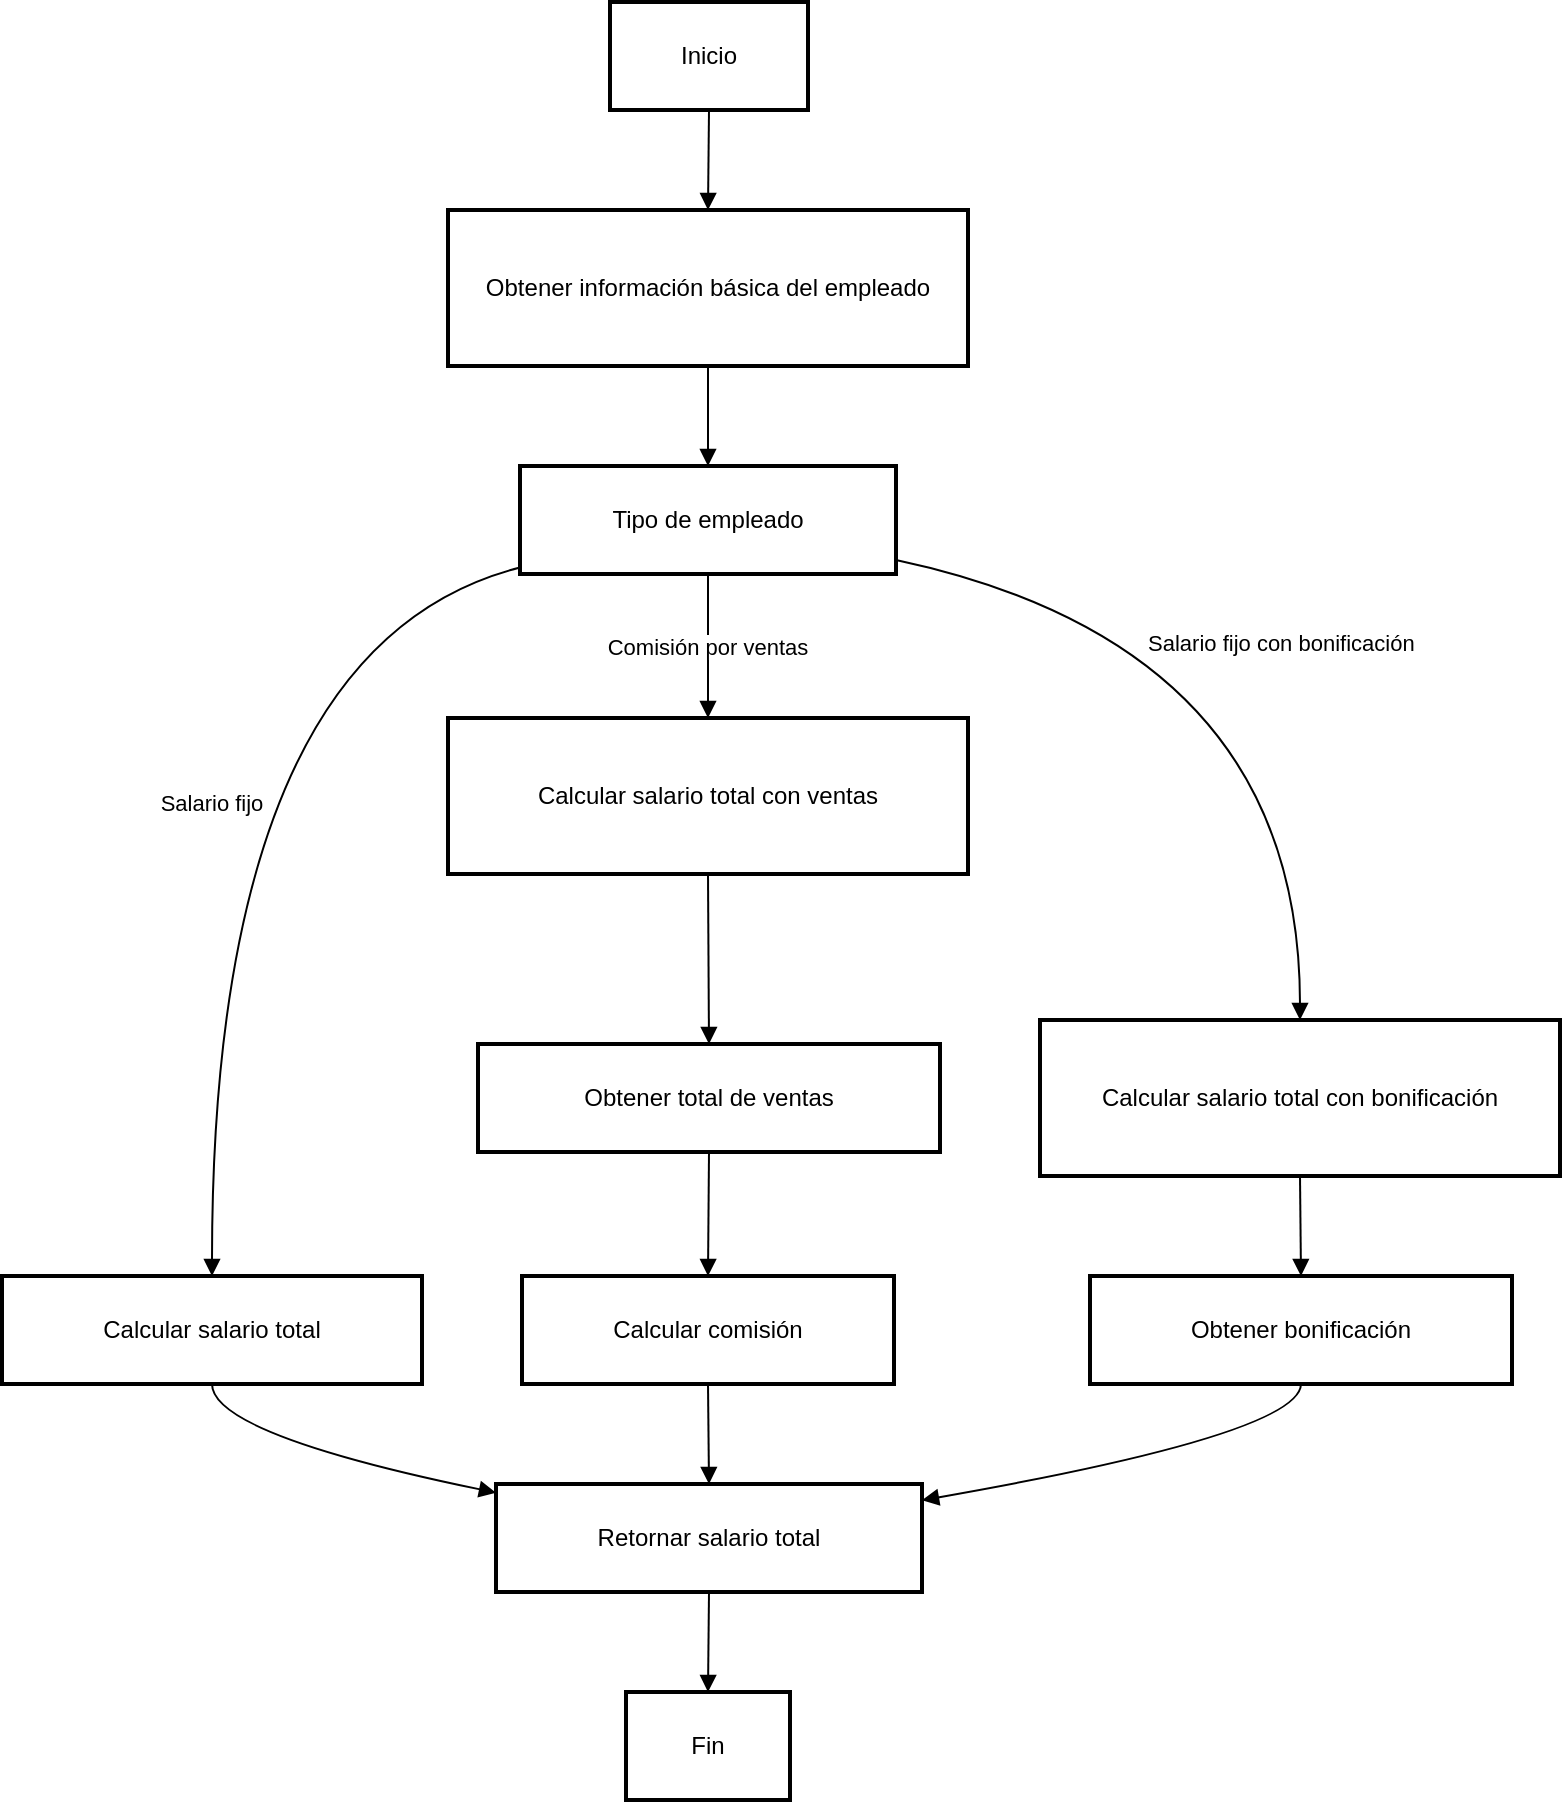 <mxfile version="27.0.5">
  <diagram name="Página-1" id="T6_YwW2JTZr8Dgz4vGaV">
    <mxGraphModel dx="1240" dy="580" grid="1" gridSize="10" guides="1" tooltips="1" connect="1" arrows="1" fold="1" page="1" pageScale="1" pageWidth="827" pageHeight="1169" math="0" shadow="0">
      <root>
        <mxCell id="0" />
        <mxCell id="1" parent="0" />
        <mxCell id="2" value="Inicio" style="whiteSpace=wrap;strokeWidth=2;" parent="1" vertex="1">
          <mxGeometry x="312" y="8" width="99" height="54" as="geometry" />
        </mxCell>
        <mxCell id="3" value="Obtener información básica del empleado" style="whiteSpace=wrap;strokeWidth=2;" parent="1" vertex="1">
          <mxGeometry x="231" y="112" width="260" height="78" as="geometry" />
        </mxCell>
        <mxCell id="4" value="Tipo de empleado" style="whiteSpace=wrap;strokeWidth=2;" parent="1" vertex="1">
          <mxGeometry x="267" y="240" width="188" height="54" as="geometry" />
        </mxCell>
        <mxCell id="5" value="Calcular salario total" style="whiteSpace=wrap;strokeWidth=2;" parent="1" vertex="1">
          <mxGeometry x="8" y="645" width="210" height="54" as="geometry" />
        </mxCell>
        <mxCell id="6" value="Calcular salario total con ventas" style="whiteSpace=wrap;strokeWidth=2;" parent="1" vertex="1">
          <mxGeometry x="231" y="366" width="260" height="78" as="geometry" />
        </mxCell>
        <mxCell id="7" value="Calcular salario total con bonificación" style="whiteSpace=wrap;strokeWidth=2;" parent="1" vertex="1">
          <mxGeometry x="527" y="517" width="260" height="78" as="geometry" />
        </mxCell>
        <mxCell id="8" value="Retornar salario total" style="whiteSpace=wrap;strokeWidth=2;" parent="1" vertex="1">
          <mxGeometry x="255" y="749" width="213" height="54" as="geometry" />
        </mxCell>
        <mxCell id="9" value="Obtener total de ventas" style="whiteSpace=wrap;strokeWidth=2;" parent="1" vertex="1">
          <mxGeometry x="246" y="529" width="231" height="54" as="geometry" />
        </mxCell>
        <mxCell id="10" value="Calcular comisión" style="whiteSpace=wrap;strokeWidth=2;" parent="1" vertex="1">
          <mxGeometry x="268" y="645" width="186" height="54" as="geometry" />
        </mxCell>
        <mxCell id="11" value="Obtener bonificación" style="whiteSpace=wrap;strokeWidth=2;" parent="1" vertex="1">
          <mxGeometry x="552" y="645" width="211" height="54" as="geometry" />
        </mxCell>
        <mxCell id="12" value="Fin" style="whiteSpace=wrap;strokeWidth=2;" parent="1" vertex="1">
          <mxGeometry x="320" y="853" width="82" height="54" as="geometry" />
        </mxCell>
        <mxCell id="13" value="" style="curved=1;startArrow=none;endArrow=block;exitX=0.5;exitY=1;entryX=0.5;entryY=0;" parent="1" source="2" target="3" edge="1">
          <mxGeometry relative="1" as="geometry">
            <Array as="points" />
          </mxGeometry>
        </mxCell>
        <mxCell id="14" value="" style="curved=1;startArrow=none;endArrow=block;exitX=0.5;exitY=1;entryX=0.5;entryY=0;" parent="1" source="3" target="4" edge="1">
          <mxGeometry relative="1" as="geometry">
            <Array as="points" />
          </mxGeometry>
        </mxCell>
        <mxCell id="15" value="Salario fijo" style="curved=1;startArrow=none;endArrow=block;exitX=0;exitY=0.94;entryX=0.5;entryY=0;" parent="1" source="4" target="5" edge="1">
          <mxGeometry relative="1" as="geometry">
            <Array as="points">
              <mxPoint x="113" y="330" />
            </Array>
          </mxGeometry>
        </mxCell>
        <mxCell id="16" value="Comisión por ventas" style="curved=1;startArrow=none;endArrow=block;exitX=0.5;exitY=1;entryX=0.5;entryY=0.01;" parent="1" source="4" target="6" edge="1">
          <mxGeometry relative="1" as="geometry">
            <Array as="points" />
          </mxGeometry>
        </mxCell>
        <mxCell id="17" value="Salario fijo con bonificación" style="curved=1;startArrow=none;endArrow=block;exitX=1;exitY=0.87;entryX=0.5;entryY=0;" parent="1" source="4" target="7" edge="1">
          <mxGeometry relative="1" as="geometry">
            <Array as="points">
              <mxPoint x="657" y="330" />
            </Array>
          </mxGeometry>
        </mxCell>
        <mxCell id="18" value="" style="curved=1;startArrow=none;endArrow=block;exitX=0.5;exitY=1;entryX=0;entryY=0.08;" parent="1" source="5" target="8" edge="1">
          <mxGeometry relative="1" as="geometry">
            <Array as="points">
              <mxPoint x="113" y="724" />
            </Array>
          </mxGeometry>
        </mxCell>
        <mxCell id="19" value="" style="curved=1;startArrow=none;endArrow=block;exitX=0.5;exitY=1.01;entryX=0.5;entryY=0;" parent="1" source="6" target="9" edge="1">
          <mxGeometry relative="1" as="geometry">
            <Array as="points" />
          </mxGeometry>
        </mxCell>
        <mxCell id="20" value="" style="curved=1;startArrow=none;endArrow=block;exitX=0.5;exitY=1;entryX=0.5;entryY=0;" parent="1" source="9" target="10" edge="1">
          <mxGeometry relative="1" as="geometry">
            <Array as="points" />
          </mxGeometry>
        </mxCell>
        <mxCell id="21" value="" style="curved=1;startArrow=none;endArrow=block;exitX=0.5;exitY=1;entryX=0.5;entryY=0;" parent="1" source="10" target="8" edge="1">
          <mxGeometry relative="1" as="geometry">
            <Array as="points" />
          </mxGeometry>
        </mxCell>
        <mxCell id="22" value="" style="curved=1;startArrow=none;endArrow=block;exitX=0.5;exitY=1;entryX=0.5;entryY=0;" parent="1" source="7" target="11" edge="1">
          <mxGeometry relative="1" as="geometry">
            <Array as="points" />
          </mxGeometry>
        </mxCell>
        <mxCell id="23" value="" style="curved=1;startArrow=none;endArrow=block;exitX=0.5;exitY=1;entryX=1;entryY=0.15;" parent="1" source="11" target="8" edge="1">
          <mxGeometry relative="1" as="geometry">
            <Array as="points">
              <mxPoint x="657" y="724" />
            </Array>
          </mxGeometry>
        </mxCell>
        <mxCell id="24" value="" style="curved=1;startArrow=none;endArrow=block;exitX=0.5;exitY=1;entryX=0.5;entryY=0;" parent="1" source="8" target="12" edge="1">
          <mxGeometry relative="1" as="geometry">
            <Array as="points" />
          </mxGeometry>
        </mxCell>
      </root>
    </mxGraphModel>
  </diagram>
</mxfile>
